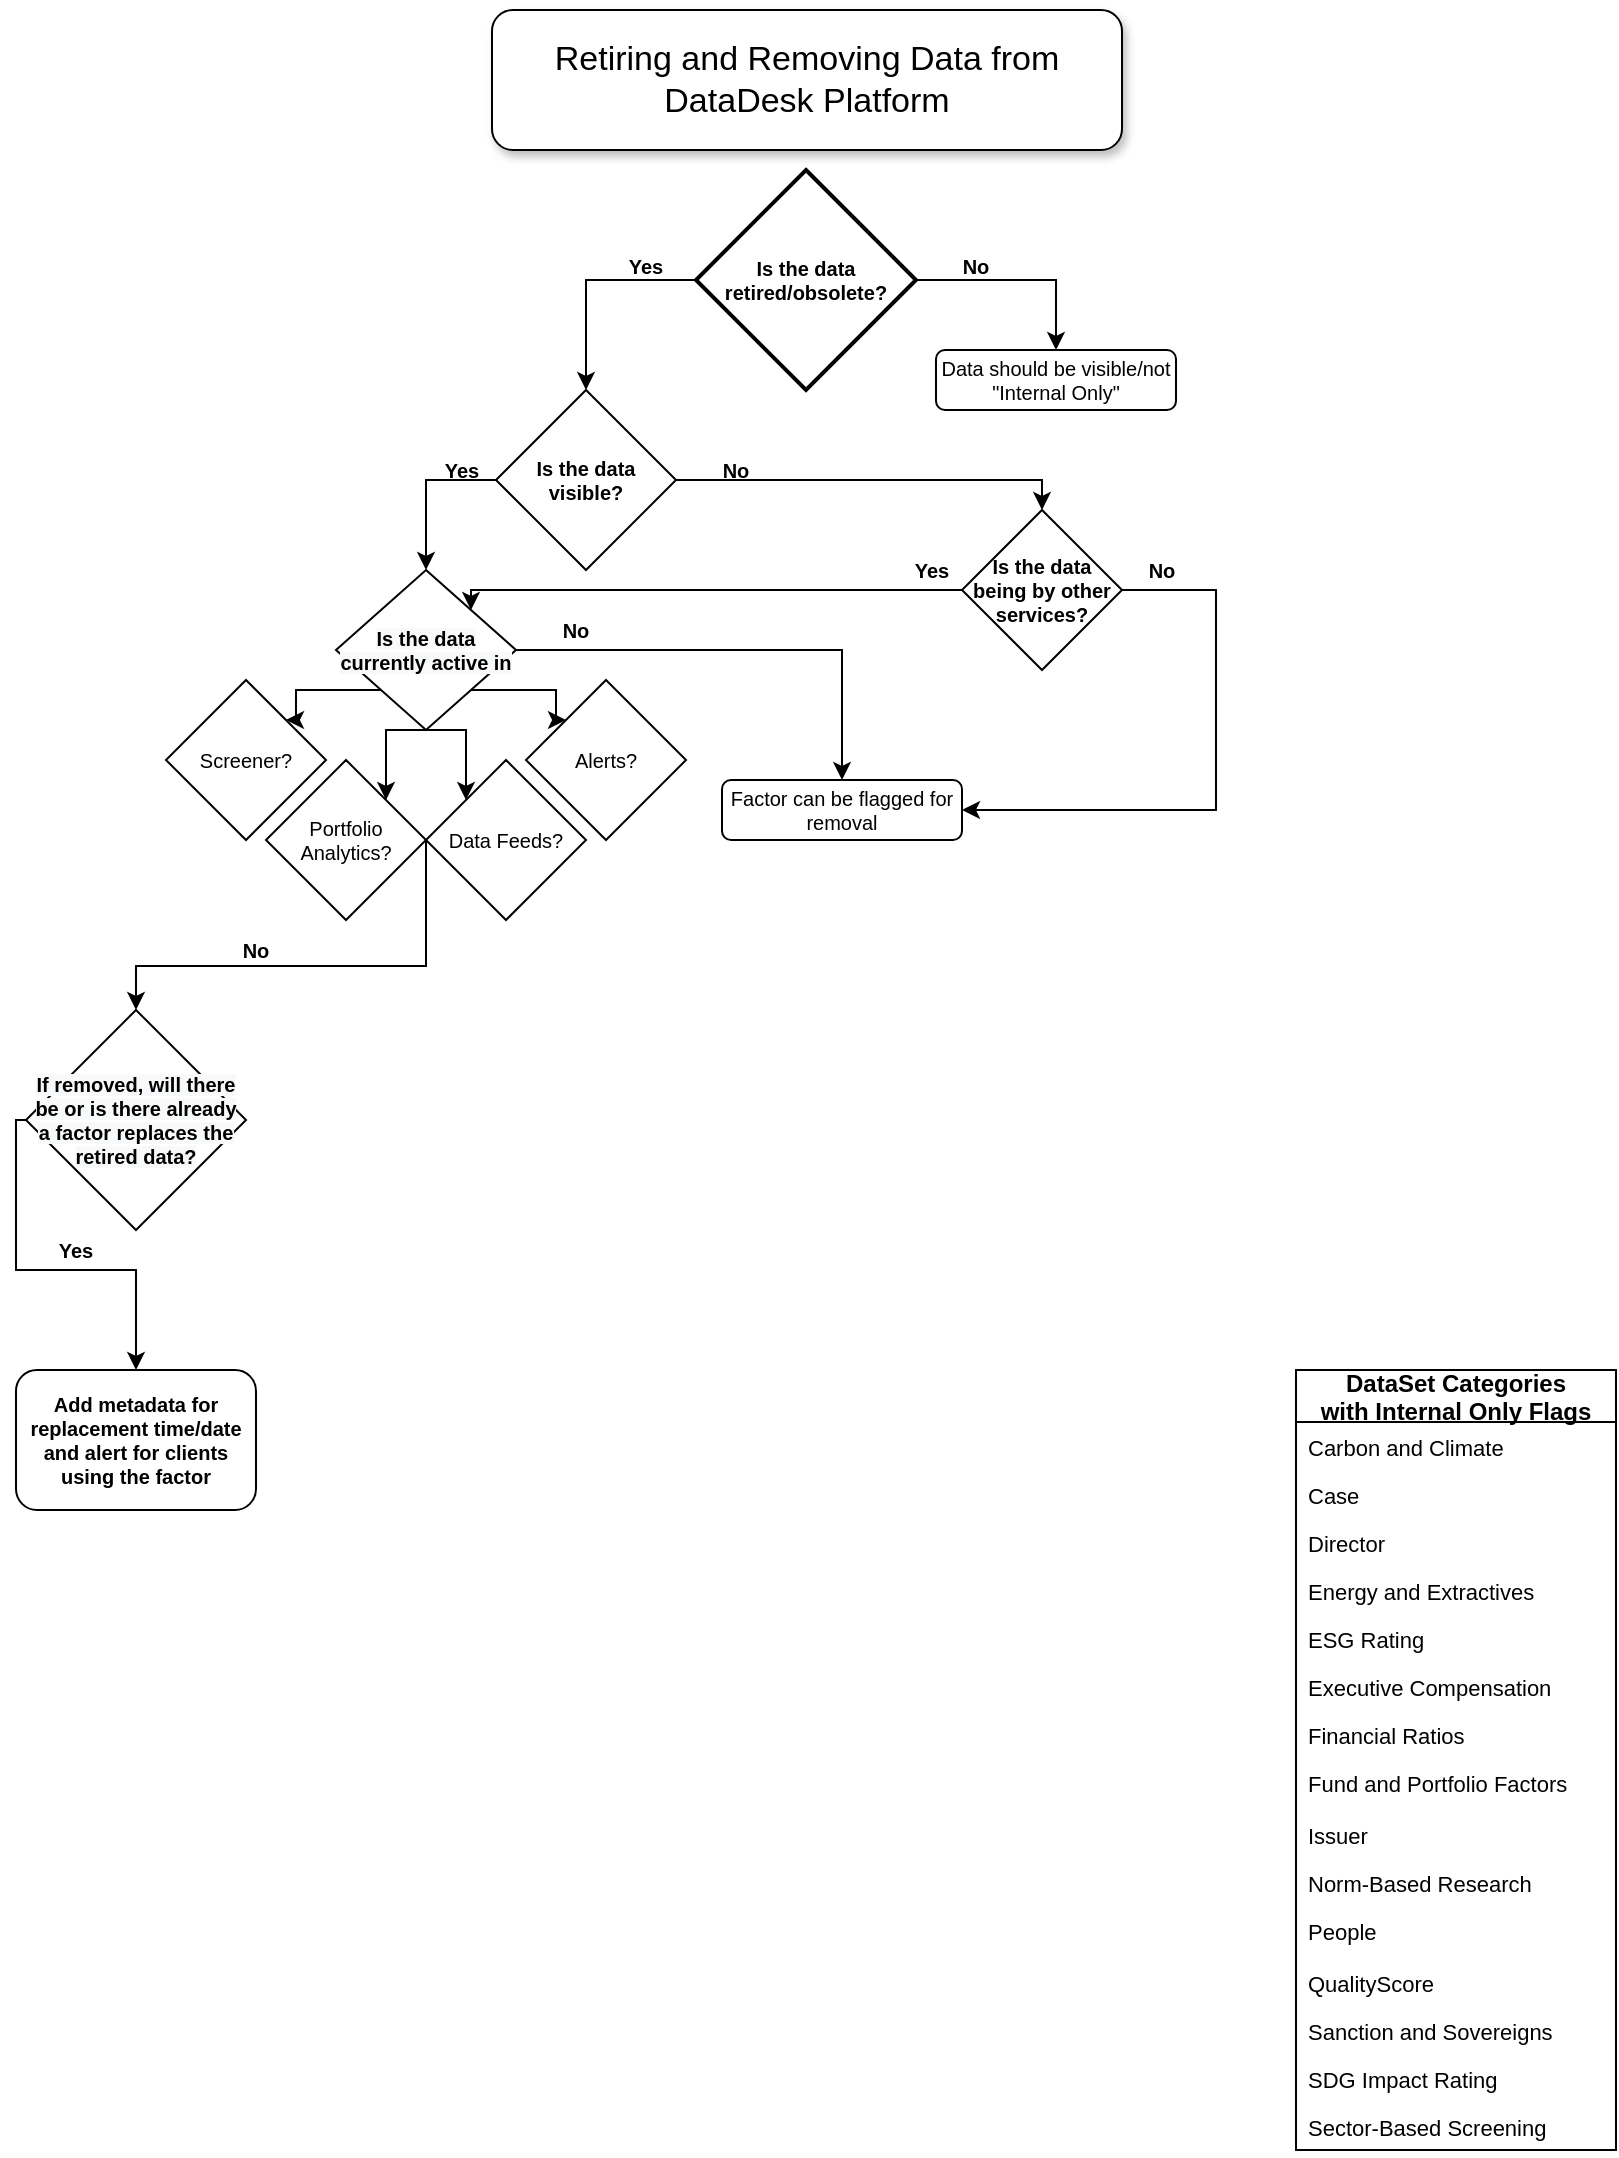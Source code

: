 <mxfile version="14.8.6" type="github">
  <diagram id="vZ8tYnkM7WGZsM2im86g" name="Page-1">
    <mxGraphModel dx="1422" dy="762" grid="1" gridSize="10" guides="1" tooltips="1" connect="1" arrows="1" fold="1" page="1" pageScale="1" pageWidth="850" pageHeight="1100" math="0" shadow="0">
      <root>
        <mxCell id="0" />
        <mxCell id="1" parent="0" />
        <mxCell id="RDGL3iyxU8OvBQAGVa35-3" value="Data should be visible/not &quot;Internal Only&quot;" style="rounded=1;whiteSpace=wrap;html=1;fontSize=10;verticalAlign=middle;fontStyle=0" parent="1" vertex="1">
          <mxGeometry x="490" y="180" width="120" height="30" as="geometry" />
        </mxCell>
        <mxCell id="RDGL3iyxU8OvBQAGVa35-7" value="Yes" style="text;html=1;strokeColor=none;fillColor=none;align=center;verticalAlign=middle;whiteSpace=wrap;rounded=0;fontSize=10;rotation=0;fontStyle=1" parent="1" vertex="1">
          <mxGeometry x="330" y="130" width="30" height="15" as="geometry" />
        </mxCell>
        <mxCell id="RDGL3iyxU8OvBQAGVa35-9" value="No" style="text;html=1;strokeColor=none;fillColor=none;align=center;verticalAlign=middle;whiteSpace=wrap;rounded=0;fontSize=10;rotation=0;fontStyle=1" parent="1" vertex="1">
          <mxGeometry x="490" y="130" width="40" height="15" as="geometry" />
        </mxCell>
        <mxCell id="RDGL3iyxU8OvBQAGVa35-10" value="Factor can be flagged for removal" style="rounded=1;whiteSpace=wrap;html=1;fontSize=10;verticalAlign=middle;fontStyle=0" parent="1" vertex="1">
          <mxGeometry x="383" y="395" width="120" height="30" as="geometry" />
        </mxCell>
        <mxCell id="RDGL3iyxU8OvBQAGVa35-16" value="Add metadata for replacement time/date and alert for clients using the factor" style="rounded=1;whiteSpace=wrap;html=1;fontSize=10;verticalAlign=middle;fontStyle=1" parent="1" vertex="1">
          <mxGeometry x="30" y="690" width="120" height="70" as="geometry" />
        </mxCell>
        <mxCell id="RDGL3iyxU8OvBQAGVa35-24" style="edgeStyle=orthogonalEdgeStyle;rounded=0;orthogonalLoop=1;jettySize=auto;html=1;exitX=0;exitY=0.5;exitDx=0;exitDy=0;exitPerimeter=0;fontSize=10;" parent="1" source="RDGL3iyxU8OvBQAGVa35-17" target="RDGL3iyxU8OvBQAGVa35-21" edge="1">
          <mxGeometry relative="1" as="geometry">
            <Array as="points">
              <mxPoint x="315" y="145" />
            </Array>
          </mxGeometry>
        </mxCell>
        <mxCell id="RDGL3iyxU8OvBQAGVa35-27" style="edgeStyle=orthogonalEdgeStyle;rounded=0;orthogonalLoop=1;jettySize=auto;html=1;exitX=1;exitY=0.5;exitDx=0;exitDy=0;exitPerimeter=0;entryX=0.5;entryY=0;entryDx=0;entryDy=0;fontSize=10;" parent="1" source="RDGL3iyxU8OvBQAGVa35-17" target="RDGL3iyxU8OvBQAGVa35-3" edge="1">
          <mxGeometry relative="1" as="geometry" />
        </mxCell>
        <mxCell id="RDGL3iyxU8OvBQAGVa35-17" value="&lt;span style=&quot;font-weight: 700&quot;&gt;Is the data retired/obsolete?&lt;/span&gt;" style="strokeWidth=2;html=1;shape=mxgraph.flowchart.decision;whiteSpace=wrap;fontSize=10;verticalAlign=middle;" parent="1" vertex="1">
          <mxGeometry x="370" y="90" width="110" height="110" as="geometry" />
        </mxCell>
        <mxCell id="RDGL3iyxU8OvBQAGVa35-25" style="edgeStyle=orthogonalEdgeStyle;rounded=0;orthogonalLoop=1;jettySize=auto;html=1;exitX=0;exitY=0.5;exitDx=0;exitDy=0;entryX=0.5;entryY=0;entryDx=0;entryDy=0;fontSize=10;" parent="1" source="RDGL3iyxU8OvBQAGVa35-21" target="RDGL3iyxU8OvBQAGVa35-22" edge="1">
          <mxGeometry relative="1" as="geometry" />
        </mxCell>
        <mxCell id="w0KqC-oyerwkfJldZXsQ-27" style="edgeStyle=orthogonalEdgeStyle;rounded=0;orthogonalLoop=1;jettySize=auto;html=1;exitX=1;exitY=0.5;exitDx=0;exitDy=0;entryX=0.5;entryY=0;entryDx=0;entryDy=0;fontSize=10;" parent="1" source="RDGL3iyxU8OvBQAGVa35-21" target="w0KqC-oyerwkfJldZXsQ-26" edge="1">
          <mxGeometry relative="1" as="geometry">
            <Array as="points">
              <mxPoint x="543" y="245" />
            </Array>
          </mxGeometry>
        </mxCell>
        <mxCell id="RDGL3iyxU8OvBQAGVa35-21" value="&lt;span style=&quot;font-weight: 700&quot;&gt;Is the data visible?&lt;/span&gt;" style="rhombus;whiteSpace=wrap;html=1;fontSize=10;verticalAlign=middle;" parent="1" vertex="1">
          <mxGeometry x="270" y="200" width="90" height="90" as="geometry" />
        </mxCell>
        <mxCell id="RDGL3iyxU8OvBQAGVa35-28" style="edgeStyle=orthogonalEdgeStyle;rounded=0;orthogonalLoop=1;jettySize=auto;html=1;exitX=1;exitY=0.5;exitDx=0;exitDy=0;fontSize=10;" parent="1" source="RDGL3iyxU8OvBQAGVa35-22" target="RDGL3iyxU8OvBQAGVa35-10" edge="1">
          <mxGeometry relative="1" as="geometry" />
        </mxCell>
        <mxCell id="w0KqC-oyerwkfJldZXsQ-1" style="edgeStyle=orthogonalEdgeStyle;rounded=0;orthogonalLoop=1;jettySize=auto;html=1;exitX=0;exitY=1;exitDx=0;exitDy=0;entryX=1;entryY=0;entryDx=0;entryDy=0;" parent="1" source="RDGL3iyxU8OvBQAGVa35-22" target="b6A6RoxEltREsrSATFP2-6" edge="1">
          <mxGeometry relative="1" as="geometry" />
        </mxCell>
        <mxCell id="w0KqC-oyerwkfJldZXsQ-3" style="edgeStyle=orthogonalEdgeStyle;rounded=0;orthogonalLoop=1;jettySize=auto;html=1;exitX=1;exitY=1;exitDx=0;exitDy=0;entryX=0;entryY=0;entryDx=0;entryDy=0;" parent="1" source="RDGL3iyxU8OvBQAGVa35-22" target="b6A6RoxEltREsrSATFP2-5" edge="1">
          <mxGeometry relative="1" as="geometry" />
        </mxCell>
        <mxCell id="w0KqC-oyerwkfJldZXsQ-4" style="edgeStyle=orthogonalEdgeStyle;rounded=0;orthogonalLoop=1;jettySize=auto;html=1;exitX=0.5;exitY=1;exitDx=0;exitDy=0;entryX=0;entryY=0;entryDx=0;entryDy=0;" parent="1" source="RDGL3iyxU8OvBQAGVa35-22" target="b6A6RoxEltREsrSATFP2-4" edge="1">
          <mxGeometry relative="1" as="geometry">
            <Array as="points">
              <mxPoint x="255" y="370" />
            </Array>
          </mxGeometry>
        </mxCell>
        <mxCell id="w0KqC-oyerwkfJldZXsQ-5" style="edgeStyle=orthogonalEdgeStyle;rounded=0;orthogonalLoop=1;jettySize=auto;html=1;exitX=0.5;exitY=1;exitDx=0;exitDy=0;entryX=1;entryY=0;entryDx=0;entryDy=0;" parent="1" source="RDGL3iyxU8OvBQAGVa35-22" target="b6A6RoxEltREsrSATFP2-3" edge="1">
          <mxGeometry relative="1" as="geometry">
            <Array as="points">
              <mxPoint x="215" y="370" />
            </Array>
          </mxGeometry>
        </mxCell>
        <mxCell id="RDGL3iyxU8OvBQAGVa35-22" value="&lt;span style=&quot;color: rgb(0 , 0 , 0) ; font-family: &amp;#34;helvetica&amp;#34; ; font-size: 10px ; font-style: normal ; font-weight: 700 ; letter-spacing: normal ; text-align: center ; text-indent: 0px ; text-transform: none ; word-spacing: 0px ; background-color: rgb(248 , 249 , 250) ; display: inline ; float: none&quot;&gt;Is the data currently active in&lt;/span&gt;" style="rhombus;whiteSpace=wrap;html=1;fontSize=10;verticalAlign=middle;" parent="1" vertex="1">
          <mxGeometry x="190" y="290" width="90" height="80" as="geometry" />
        </mxCell>
        <mxCell id="RDGL3iyxU8OvBQAGVa35-33" style="edgeStyle=orthogonalEdgeStyle;rounded=0;orthogonalLoop=1;jettySize=auto;html=1;exitX=0;exitY=0.5;exitDx=0;exitDy=0;entryX=0.5;entryY=0;entryDx=0;entryDy=0;fontSize=10;" parent="1" source="RDGL3iyxU8OvBQAGVa35-23" target="RDGL3iyxU8OvBQAGVa35-16" edge="1">
          <mxGeometry relative="1" as="geometry">
            <Array as="points">
              <mxPoint x="30" y="640" />
              <mxPoint x="90" y="640" />
            </Array>
          </mxGeometry>
        </mxCell>
        <mxCell id="RDGL3iyxU8OvBQAGVa35-23" value="&lt;span style=&quot;color: rgb(0 , 0 , 0) ; font-family: &amp;#34;helvetica&amp;#34; ; font-size: 10px ; font-style: normal ; font-weight: 700 ; letter-spacing: normal ; text-align: center ; text-indent: 0px ; text-transform: none ; word-spacing: 0px ; background-color: rgb(248 , 249 , 250) ; display: inline ; float: none&quot;&gt;If removed, will there be or is there already a factor replaces the retired data?&lt;/span&gt;" style="rhombus;whiteSpace=wrap;html=1;fontSize=10;verticalAlign=middle;" parent="1" vertex="1">
          <mxGeometry x="35" y="510" width="110" height="110" as="geometry" />
        </mxCell>
        <mxCell id="RDGL3iyxU8OvBQAGVa35-29" value="Yes" style="text;html=1;strokeColor=none;fillColor=none;align=center;verticalAlign=middle;whiteSpace=wrap;rounded=0;fontSize=10;rotation=0;fontStyle=1" parent="1" vertex="1">
          <mxGeometry x="238" y="230" width="30" height="20" as="geometry" />
        </mxCell>
        <mxCell id="RDGL3iyxU8OvBQAGVa35-32" value="No" style="text;html=1;strokeColor=none;fillColor=none;align=center;verticalAlign=middle;whiteSpace=wrap;rounded=0;fontSize=10;rotation=0;fontStyle=1" parent="1" vertex="1">
          <mxGeometry x="370" y="230" width="40" height="20" as="geometry" />
        </mxCell>
        <mxCell id="RDGL3iyxU8OvBQAGVa35-34" value="Yes" style="text;html=1;strokeColor=none;fillColor=none;align=center;verticalAlign=middle;whiteSpace=wrap;rounded=0;fontSize=10;rotation=0;fontStyle=1" parent="1" vertex="1">
          <mxGeometry x="45" y="620" width="30" height="20" as="geometry" />
        </mxCell>
        <mxCell id="2NBuemxUmUWTqyVCSJ8C-3" style="edgeStyle=orthogonalEdgeStyle;rounded=0;orthogonalLoop=1;jettySize=auto;html=1;exitX=1;exitY=0.5;exitDx=0;exitDy=0;entryX=0.5;entryY=0;entryDx=0;entryDy=0;" edge="1" parent="1" source="b6A6RoxEltREsrSATFP2-3" target="RDGL3iyxU8OvBQAGVa35-23">
          <mxGeometry relative="1" as="geometry">
            <Array as="points">
              <mxPoint x="235" y="488" />
              <mxPoint x="90" y="488" />
            </Array>
          </mxGeometry>
        </mxCell>
        <mxCell id="b6A6RoxEltREsrSATFP2-3" value="Portfolio Analytics?" style="rhombus;whiteSpace=wrap;html=1;fontSize=10;" parent="1" vertex="1">
          <mxGeometry x="155" y="385" width="80" height="80" as="geometry" />
        </mxCell>
        <mxCell id="b6A6RoxEltREsrSATFP2-4" value="Data Feeds?" style="rhombus;whiteSpace=wrap;html=1;fontSize=10;" parent="1" vertex="1">
          <mxGeometry x="235" y="385" width="80" height="80" as="geometry" />
        </mxCell>
        <mxCell id="b6A6RoxEltREsrSATFP2-5" value="Alerts?" style="rhombus;whiteSpace=wrap;html=1;fontSize=10;" parent="1" vertex="1">
          <mxGeometry x="285" y="345" width="80" height="80" as="geometry" />
        </mxCell>
        <mxCell id="b6A6RoxEltREsrSATFP2-6" value="Screener?" style="rhombus;whiteSpace=wrap;html=1;fontSize=10;" parent="1" vertex="1">
          <mxGeometry x="105" y="345" width="80" height="80" as="geometry" />
        </mxCell>
        <mxCell id="b6A6RoxEltREsrSATFP2-7" value="Retiring and Removing Data from DataDesk Platform" style="text;html=1;align=center;verticalAlign=middle;whiteSpace=wrap;rounded=1;fontSize=17;fontStyle=0;labelBackgroundColor=none;labelBorderColor=none;spacingTop=4;spacing=4;spacingLeft=4;spacingBottom=4;spacingRight=4;strokeWidth=1;fillColor=#ffffff;strokeColor=#000000;shadow=1;glass=0;sketch=0;" parent="1" vertex="1">
          <mxGeometry x="268" y="10" width="315" height="70" as="geometry" />
        </mxCell>
        <mxCell id="w0KqC-oyerwkfJldZXsQ-6" value="DataSet Categories &#xa;with Internal Only Flags" style="swimlane;fontStyle=1;childLayout=stackLayout;horizontal=1;startSize=26;horizontalStack=0;resizeParent=1;resizeParentMax=0;resizeLast=0;collapsible=1;marginBottom=0;" parent="1" vertex="1">
          <mxGeometry x="670" y="690" width="160" height="390" as="geometry">
            <mxRectangle x="640" y="330" width="140" height="26" as="alternateBounds" />
          </mxGeometry>
        </mxCell>
        <mxCell id="w0KqC-oyerwkfJldZXsQ-17" value="Carbon and Climate" style="text;strokeColor=none;fillColor=none;align=left;verticalAlign=top;spacingLeft=4;spacingRight=4;overflow=hidden;rotatable=0;points=[[0,0.5],[1,0.5]];portConstraint=eastwest;fontSize=11;" parent="w0KqC-oyerwkfJldZXsQ-6" vertex="1">
          <mxGeometry y="26" width="160" height="24" as="geometry" />
        </mxCell>
        <mxCell id="w0KqC-oyerwkfJldZXsQ-13" value="Case" style="text;strokeColor=none;fillColor=none;align=left;verticalAlign=top;spacingLeft=4;spacingRight=4;overflow=hidden;rotatable=0;points=[[0,0.5],[1,0.5]];portConstraint=eastwest;fontSize=11;" parent="w0KqC-oyerwkfJldZXsQ-6" vertex="1">
          <mxGeometry y="50" width="160" height="24" as="geometry" />
        </mxCell>
        <mxCell id="w0KqC-oyerwkfJldZXsQ-15" value="Director" style="text;strokeColor=none;fillColor=none;align=left;verticalAlign=top;spacingLeft=4;spacingRight=4;overflow=hidden;rotatable=0;points=[[0,0.5],[1,0.5]];portConstraint=eastwest;fontSize=11;" parent="w0KqC-oyerwkfJldZXsQ-6" vertex="1">
          <mxGeometry y="74" width="160" height="24" as="geometry" />
        </mxCell>
        <mxCell id="w0KqC-oyerwkfJldZXsQ-12" value="Energy and Extractives" style="text;strokeColor=none;fillColor=none;align=left;verticalAlign=top;spacingLeft=4;spacingRight=4;overflow=hidden;rotatable=0;points=[[0,0.5],[1,0.5]];portConstraint=eastwest;fontSize=11;" parent="w0KqC-oyerwkfJldZXsQ-6" vertex="1">
          <mxGeometry y="98" width="160" height="24" as="geometry" />
        </mxCell>
        <mxCell id="w0KqC-oyerwkfJldZXsQ-16" value="ESG Rating" style="text;strokeColor=none;fillColor=none;align=left;verticalAlign=top;spacingLeft=4;spacingRight=4;overflow=hidden;rotatable=0;points=[[0,0.5],[1,0.5]];portConstraint=eastwest;fontSize=11;" parent="w0KqC-oyerwkfJldZXsQ-6" vertex="1">
          <mxGeometry y="122" width="160" height="24" as="geometry" />
        </mxCell>
        <mxCell id="w0KqC-oyerwkfJldZXsQ-14" value="Executive Compensation" style="text;strokeColor=none;fillColor=none;align=left;verticalAlign=top;spacingLeft=4;spacingRight=4;overflow=hidden;rotatable=0;points=[[0,0.5],[1,0.5]];portConstraint=eastwest;fontSize=11;" parent="w0KqC-oyerwkfJldZXsQ-6" vertex="1">
          <mxGeometry y="146" width="160" height="24" as="geometry" />
        </mxCell>
        <mxCell id="w0KqC-oyerwkfJldZXsQ-23" value="Financial Ratios" style="text;strokeColor=none;fillColor=none;align=left;verticalAlign=top;spacingLeft=4;spacingRight=4;overflow=hidden;rotatable=0;points=[[0,0.5],[1,0.5]];portConstraint=eastwest;fontSize=11;" parent="w0KqC-oyerwkfJldZXsQ-6" vertex="1">
          <mxGeometry y="170" width="160" height="24" as="geometry" />
        </mxCell>
        <mxCell id="w0KqC-oyerwkfJldZXsQ-8" value="Fund and Portfolio Factors" style="text;strokeColor=none;fillColor=none;align=left;verticalAlign=top;spacingLeft=4;spacingRight=4;overflow=hidden;rotatable=0;points=[[0,0.5],[1,0.5]];portConstraint=eastwest;fontSize=11;" parent="w0KqC-oyerwkfJldZXsQ-6" vertex="1">
          <mxGeometry y="194" width="160" height="26" as="geometry" />
        </mxCell>
        <mxCell id="w0KqC-oyerwkfJldZXsQ-18" value="Issuer" style="text;strokeColor=none;fillColor=none;align=left;verticalAlign=top;spacingLeft=4;spacingRight=4;overflow=hidden;rotatable=0;points=[[0,0.5],[1,0.5]];portConstraint=eastwest;fontSize=11;" parent="w0KqC-oyerwkfJldZXsQ-6" vertex="1">
          <mxGeometry y="220" width="160" height="24" as="geometry" />
        </mxCell>
        <mxCell id="w0KqC-oyerwkfJldZXsQ-20" value="Norm-Based Research" style="text;strokeColor=none;fillColor=none;align=left;verticalAlign=top;spacingLeft=4;spacingRight=4;overflow=hidden;rotatable=0;points=[[0,0.5],[1,0.5]];portConstraint=eastwest;fontSize=11;" parent="w0KqC-oyerwkfJldZXsQ-6" vertex="1">
          <mxGeometry y="244" width="160" height="24" as="geometry" />
        </mxCell>
        <mxCell id="w0KqC-oyerwkfJldZXsQ-9" value="People" style="text;strokeColor=none;fillColor=none;align=left;verticalAlign=top;spacingLeft=4;spacingRight=4;overflow=hidden;rotatable=0;points=[[0,0.5],[1,0.5]];portConstraint=eastwest;fontSize=11;" parent="w0KqC-oyerwkfJldZXsQ-6" vertex="1">
          <mxGeometry y="268" width="160" height="26" as="geometry" />
        </mxCell>
        <mxCell id="w0KqC-oyerwkfJldZXsQ-22" value="QualityScore" style="text;strokeColor=none;fillColor=none;align=left;verticalAlign=top;spacingLeft=4;spacingRight=4;overflow=hidden;rotatable=0;points=[[0,0.5],[1,0.5]];portConstraint=eastwest;fontSize=11;" parent="w0KqC-oyerwkfJldZXsQ-6" vertex="1">
          <mxGeometry y="294" width="160" height="24" as="geometry" />
        </mxCell>
        <mxCell id="w0KqC-oyerwkfJldZXsQ-19" value="Sanction and Sovereigns" style="text;strokeColor=none;fillColor=none;align=left;verticalAlign=top;spacingLeft=4;spacingRight=4;overflow=hidden;rotatable=0;points=[[0,0.5],[1,0.5]];portConstraint=eastwest;fontSize=11;" parent="w0KqC-oyerwkfJldZXsQ-6" vertex="1">
          <mxGeometry y="318" width="160" height="24" as="geometry" />
        </mxCell>
        <mxCell id="w0KqC-oyerwkfJldZXsQ-21" value="SDG Impact Rating" style="text;strokeColor=none;fillColor=none;align=left;verticalAlign=top;spacingLeft=4;spacingRight=4;overflow=hidden;rotatable=0;points=[[0,0.5],[1,0.5]];portConstraint=eastwest;fontSize=11;" parent="w0KqC-oyerwkfJldZXsQ-6" vertex="1">
          <mxGeometry y="342" width="160" height="24" as="geometry" />
        </mxCell>
        <mxCell id="w0KqC-oyerwkfJldZXsQ-11" value="Sector-Based Screening" style="text;strokeColor=none;fillColor=none;align=left;verticalAlign=top;spacingLeft=4;spacingRight=4;overflow=hidden;rotatable=0;points=[[0,0.5],[1,0.5]];portConstraint=eastwest;fontSize=11;" parent="w0KqC-oyerwkfJldZXsQ-6" vertex="1">
          <mxGeometry y="366" width="160" height="24" as="geometry" />
        </mxCell>
        <mxCell id="w0KqC-oyerwkfJldZXsQ-28" style="edgeStyle=orthogonalEdgeStyle;rounded=0;orthogonalLoop=1;jettySize=auto;html=1;exitX=1;exitY=0.5;exitDx=0;exitDy=0;entryX=1;entryY=0.5;entryDx=0;entryDy=0;fontSize=10;" parent="1" source="w0KqC-oyerwkfJldZXsQ-26" target="RDGL3iyxU8OvBQAGVa35-10" edge="1">
          <mxGeometry relative="1" as="geometry">
            <Array as="points">
              <mxPoint x="630" y="300" />
              <mxPoint x="630" y="410" />
            </Array>
          </mxGeometry>
        </mxCell>
        <mxCell id="w0KqC-oyerwkfJldZXsQ-31" style="edgeStyle=orthogonalEdgeStyle;rounded=0;orthogonalLoop=1;jettySize=auto;html=1;exitX=0;exitY=0.5;exitDx=0;exitDy=0;entryX=1;entryY=0;entryDx=0;entryDy=0;fontSize=10;" parent="1" source="w0KqC-oyerwkfJldZXsQ-26" target="RDGL3iyxU8OvBQAGVa35-22" edge="1">
          <mxGeometry relative="1" as="geometry">
            <Array as="points">
              <mxPoint x="257" y="300" />
            </Array>
          </mxGeometry>
        </mxCell>
        <mxCell id="w0KqC-oyerwkfJldZXsQ-26" value="Is the data being by other services?" style="rhombus;whiteSpace=wrap;html=1;fontSize=10;fontStyle=1" parent="1" vertex="1">
          <mxGeometry x="503" y="260" width="80" height="80" as="geometry" />
        </mxCell>
        <mxCell id="w0KqC-oyerwkfJldZXsQ-29" value="No" style="text;html=1;strokeColor=none;fillColor=none;align=center;verticalAlign=middle;whiteSpace=wrap;rounded=0;fontSize=10;rotation=0;fontStyle=1" parent="1" vertex="1">
          <mxGeometry x="583" y="280" width="40" height="20" as="geometry" />
        </mxCell>
        <mxCell id="w0KqC-oyerwkfJldZXsQ-33" value="Yes" style="text;html=1;strokeColor=none;fillColor=none;align=center;verticalAlign=middle;whiteSpace=wrap;rounded=0;fontSize=10;rotation=0;fontStyle=1" parent="1" vertex="1">
          <mxGeometry x="473" y="280" width="30" height="20" as="geometry" />
        </mxCell>
        <mxCell id="w0KqC-oyerwkfJldZXsQ-34" value="No" style="text;html=1;strokeColor=none;fillColor=none;align=center;verticalAlign=middle;whiteSpace=wrap;rounded=0;fontSize=10;rotation=0;fontStyle=1" parent="1" vertex="1">
          <mxGeometry x="290" y="310" width="40" height="20" as="geometry" />
        </mxCell>
        <mxCell id="2NBuemxUmUWTqyVCSJ8C-1" value="No" style="text;html=1;strokeColor=none;fillColor=none;align=center;verticalAlign=middle;whiteSpace=wrap;rounded=0;fontSize=10;rotation=0;fontStyle=1" vertex="1" parent="1">
          <mxGeometry x="130" y="470" width="40" height="20" as="geometry" />
        </mxCell>
      </root>
    </mxGraphModel>
  </diagram>
</mxfile>
